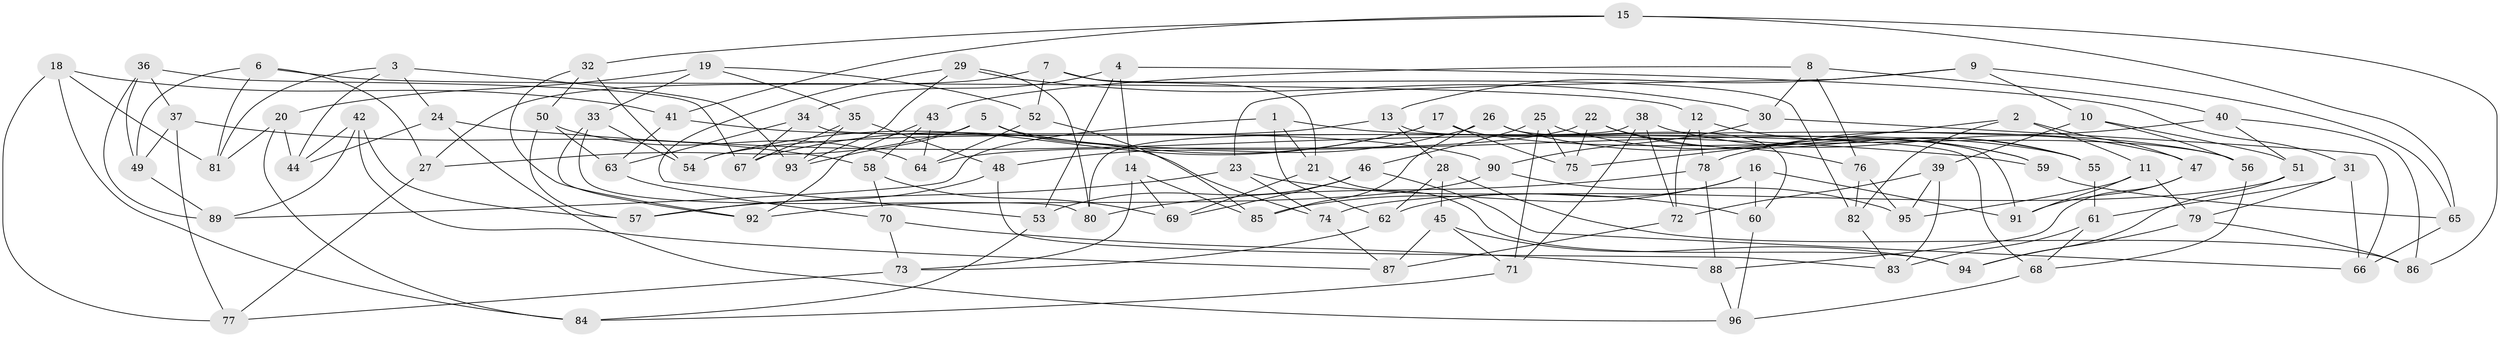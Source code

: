 // Generated by graph-tools (version 1.1) at 2025/16/03/09/25 04:16:17]
// undirected, 96 vertices, 192 edges
graph export_dot {
graph [start="1"]
  node [color=gray90,style=filled];
  1;
  2;
  3;
  4;
  5;
  6;
  7;
  8;
  9;
  10;
  11;
  12;
  13;
  14;
  15;
  16;
  17;
  18;
  19;
  20;
  21;
  22;
  23;
  24;
  25;
  26;
  27;
  28;
  29;
  30;
  31;
  32;
  33;
  34;
  35;
  36;
  37;
  38;
  39;
  40;
  41;
  42;
  43;
  44;
  45;
  46;
  47;
  48;
  49;
  50;
  51;
  52;
  53;
  54;
  55;
  56;
  57;
  58;
  59;
  60;
  61;
  62;
  63;
  64;
  65;
  66;
  67;
  68;
  69;
  70;
  71;
  72;
  73;
  74;
  75;
  76;
  77;
  78;
  79;
  80;
  81;
  82;
  83;
  84;
  85;
  86;
  87;
  88;
  89;
  90;
  91;
  92;
  93;
  94;
  95;
  96;
  1 -- 89;
  1 -- 56;
  1 -- 21;
  1 -- 62;
  2 -- 11;
  2 -- 82;
  2 -- 75;
  2 -- 47;
  3 -- 44;
  3 -- 24;
  3 -- 81;
  3 -- 93;
  4 -- 34;
  4 -- 31;
  4 -- 14;
  4 -- 53;
  5 -- 27;
  5 -- 55;
  5 -- 93;
  5 -- 74;
  6 -- 81;
  6 -- 12;
  6 -- 49;
  6 -- 27;
  7 -- 52;
  7 -- 27;
  7 -- 21;
  7 -- 82;
  8 -- 30;
  8 -- 43;
  8 -- 40;
  8 -- 76;
  9 -- 10;
  9 -- 23;
  9 -- 13;
  9 -- 65;
  10 -- 51;
  10 -- 39;
  10 -- 56;
  11 -- 95;
  11 -- 79;
  11 -- 91;
  12 -- 72;
  12 -- 78;
  12 -- 55;
  13 -- 28;
  13 -- 91;
  13 -- 54;
  14 -- 85;
  14 -- 69;
  14 -- 73;
  15 -- 41;
  15 -- 65;
  15 -- 86;
  15 -- 32;
  16 -- 91;
  16 -- 62;
  16 -- 60;
  16 -- 85;
  17 -- 56;
  17 -- 67;
  17 -- 54;
  17 -- 75;
  18 -- 41;
  18 -- 81;
  18 -- 84;
  18 -- 77;
  19 -- 52;
  19 -- 35;
  19 -- 33;
  19 -- 20;
  20 -- 81;
  20 -- 44;
  20 -- 84;
  21 -- 69;
  21 -- 94;
  22 -- 55;
  22 -- 76;
  22 -- 64;
  22 -- 75;
  23 -- 57;
  23 -- 74;
  23 -- 60;
  24 -- 59;
  24 -- 44;
  24 -- 96;
  25 -- 59;
  25 -- 75;
  25 -- 46;
  25 -- 71;
  26 -- 60;
  26 -- 48;
  26 -- 85;
  26 -- 59;
  27 -- 77;
  28 -- 62;
  28 -- 45;
  28 -- 86;
  29 -- 30;
  29 -- 80;
  29 -- 93;
  29 -- 53;
  30 -- 90;
  30 -- 66;
  31 -- 61;
  31 -- 79;
  31 -- 66;
  32 -- 50;
  32 -- 54;
  32 -- 92;
  33 -- 92;
  33 -- 54;
  33 -- 80;
  34 -- 67;
  34 -- 63;
  34 -- 68;
  35 -- 93;
  35 -- 67;
  35 -- 48;
  36 -- 67;
  36 -- 37;
  36 -- 89;
  36 -- 49;
  37 -- 77;
  37 -- 49;
  37 -- 58;
  38 -- 71;
  38 -- 72;
  38 -- 47;
  38 -- 80;
  39 -- 95;
  39 -- 83;
  39 -- 72;
  40 -- 51;
  40 -- 86;
  40 -- 78;
  41 -- 63;
  41 -- 90;
  42 -- 87;
  42 -- 44;
  42 -- 57;
  42 -- 89;
  43 -- 92;
  43 -- 64;
  43 -- 58;
  45 -- 87;
  45 -- 94;
  45 -- 71;
  46 -- 66;
  46 -- 69;
  46 -- 53;
  47 -- 88;
  47 -- 91;
  48 -- 83;
  48 -- 57;
  49 -- 89;
  50 -- 63;
  50 -- 64;
  50 -- 57;
  51 -- 74;
  51 -- 94;
  52 -- 64;
  52 -- 85;
  53 -- 84;
  55 -- 61;
  56 -- 68;
  58 -- 69;
  58 -- 70;
  59 -- 65;
  60 -- 96;
  61 -- 83;
  61 -- 68;
  62 -- 73;
  63 -- 70;
  65 -- 66;
  68 -- 96;
  70 -- 73;
  70 -- 88;
  71 -- 84;
  72 -- 87;
  73 -- 77;
  74 -- 87;
  76 -- 95;
  76 -- 82;
  78 -- 80;
  78 -- 88;
  79 -- 86;
  79 -- 94;
  82 -- 83;
  88 -- 96;
  90 -- 95;
  90 -- 92;
}
